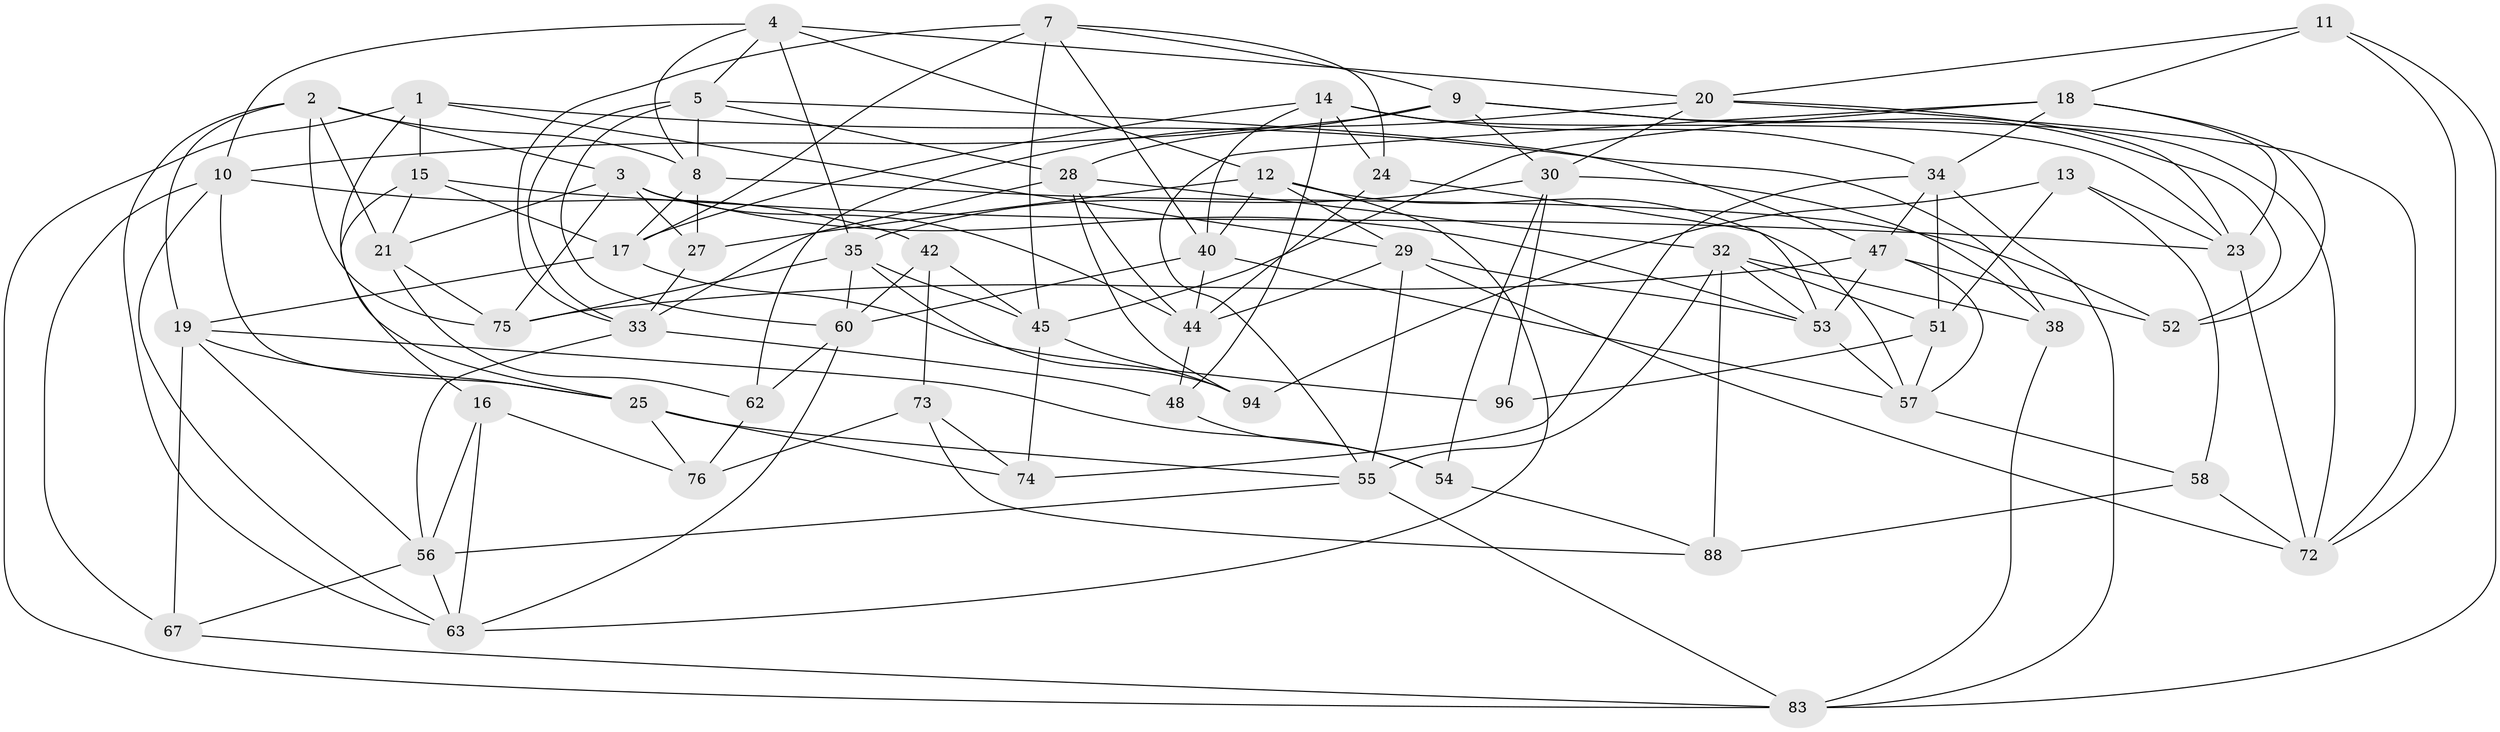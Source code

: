 // original degree distribution, {4: 1.0}
// Generated by graph-tools (version 1.1) at 2025/42/03/06/25 10:42:23]
// undirected, 59 vertices, 155 edges
graph export_dot {
graph [start="1"]
  node [color=gray90,style=filled];
  1 [super="+22"];
  2 [super="+39"];
  3 [super="+89"];
  4 [super="+71"];
  5 [super="+6"];
  7 [super="+99"];
  8 [super="+37"];
  9 [super="+86"];
  10 [super="+46"];
  11;
  12 [super="+31"];
  13;
  14 [super="+80"];
  15 [super="+26"];
  16;
  17 [super="+70"];
  18 [super="+90"];
  19 [super="+49"];
  20 [super="+79"];
  21 [super="+85"];
  23 [super="+78"];
  24;
  25 [super="+50"];
  27;
  28 [super="+93"];
  29 [super="+98"];
  30 [super="+82"];
  32 [super="+36"];
  33 [super="+41"];
  34 [super="+43"];
  35 [super="+68"];
  38;
  40 [super="+61"];
  42;
  44 [super="+84"];
  45 [super="+65"];
  47 [super="+95"];
  48;
  51 [super="+91"];
  52;
  53 [super="+59"];
  54;
  55 [super="+66"];
  56 [super="+69"];
  57 [super="+77"];
  58;
  60 [super="+64"];
  62;
  63 [super="+87"];
  67;
  72 [super="+81"];
  73;
  74;
  75 [super="+97"];
  76;
  83 [super="+92"];
  88;
  94;
  96;
  1 -- 83;
  1 -- 25;
  1 -- 15 [weight=2];
  1 -- 29;
  1 -- 38;
  2 -- 21;
  2 -- 19;
  2 -- 63;
  2 -- 75;
  2 -- 8;
  2 -- 3;
  3 -- 75;
  3 -- 27;
  3 -- 53;
  3 -- 44;
  3 -- 21;
  4 -- 20;
  4 -- 35;
  4 -- 5;
  4 -- 8;
  4 -- 10;
  4 -- 12;
  5 -- 47;
  5 -- 33;
  5 -- 8;
  5 -- 60;
  5 -- 28;
  7 -- 40;
  7 -- 24;
  7 -- 45;
  7 -- 33;
  7 -- 17;
  7 -- 9;
  8 -- 17;
  8 -- 27;
  8 -- 52;
  9 -- 28;
  9 -- 10;
  9 -- 52;
  9 -- 30;
  9 -- 72;
  10 -- 25;
  10 -- 67;
  10 -- 42;
  10 -- 63;
  11 -- 72;
  11 -- 18;
  11 -- 83;
  11 -- 20;
  12 -- 27;
  12 -- 63;
  12 -- 57;
  12 -- 29;
  12 -- 40;
  13 -- 58;
  13 -- 94;
  13 -- 51;
  13 -- 23;
  14 -- 24;
  14 -- 48;
  14 -- 23;
  14 -- 17;
  14 -- 34;
  14 -- 40;
  15 -- 16;
  15 -- 17;
  15 -- 23;
  15 -- 21;
  16 -- 63;
  16 -- 76;
  16 -- 56;
  17 -- 96;
  17 -- 19;
  18 -- 52;
  18 -- 55;
  18 -- 34;
  18 -- 23;
  18 -- 45;
  19 -- 54;
  19 -- 67;
  19 -- 25;
  19 -- 56;
  20 -- 62;
  20 -- 23;
  20 -- 30;
  20 -- 72;
  21 -- 75 [weight=2];
  21 -- 62;
  23 -- 72;
  24 -- 53;
  24 -- 44;
  25 -- 74;
  25 -- 76;
  25 -- 55;
  27 -- 33;
  28 -- 94;
  28 -- 44;
  28 -- 33;
  28 -- 32;
  29 -- 55;
  29 -- 53;
  29 -- 44;
  29 -- 72;
  30 -- 54;
  30 -- 96;
  30 -- 38;
  30 -- 35;
  32 -- 38;
  32 -- 51;
  32 -- 88;
  32 -- 55;
  32 -- 53;
  33 -- 48;
  33 -- 56;
  34 -- 74;
  34 -- 47;
  34 -- 83;
  34 -- 51;
  35 -- 94;
  35 -- 45;
  35 -- 60;
  35 -- 75;
  38 -- 83;
  40 -- 57;
  40 -- 60;
  40 -- 44;
  42 -- 60;
  42 -- 73;
  42 -- 45;
  44 -- 48;
  45 -- 94;
  45 -- 74;
  47 -- 75;
  47 -- 57;
  47 -- 52;
  47 -- 53;
  48 -- 54;
  51 -- 96 [weight=2];
  51 -- 57;
  53 -- 57;
  54 -- 88;
  55 -- 56;
  55 -- 83;
  56 -- 67;
  56 -- 63;
  57 -- 58;
  58 -- 72;
  58 -- 88;
  60 -- 62;
  60 -- 63;
  62 -- 76;
  67 -- 83;
  73 -- 74;
  73 -- 88;
  73 -- 76;
}
